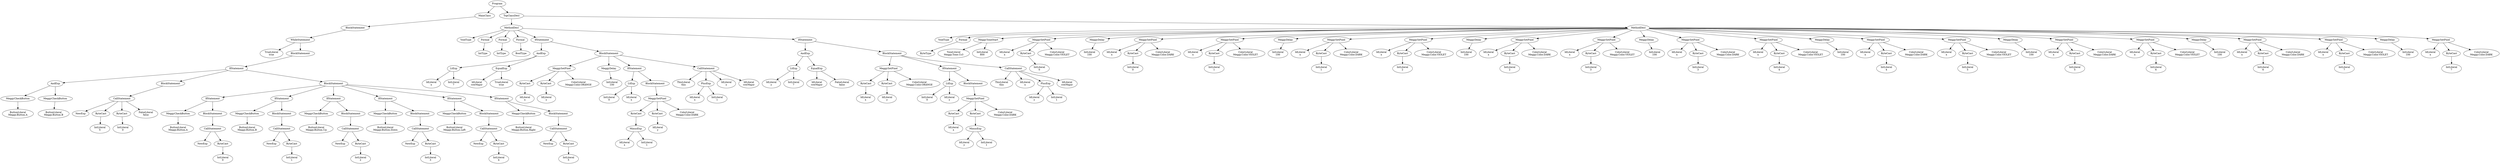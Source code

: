digraph ASTGraph {
0 [ label="Program" ];
1 [ label="MainClass" ];
0 -> 1
2 [ label="BlockStatement" ];
1 -> 2
3 [ label="WhileStatement" ];
2 -> 3
4 [ label="TrueLiteral\ntrue" ];
3 -> 4
5 [ label="BlockStatement" ];
3 -> 5
6 [ label="IfStatement" ];
5 -> 6
7 [ label="AndExp" ];
6 -> 7
8 [ label="MeggyCheckButton" ];
7 -> 8
9 [ label="ButtonLiteral\nMeggy.Button.A" ];
8 -> 9
10 [ label="MeggyCheckButton" ];
7 -> 10
11 [ label="ButtonLiteral\nMeggy.Button.B" ];
10 -> 11
12 [ label="BlockStatement" ];
6 -> 12
13 [ label="CallStatement" ];
12 -> 13
14 [ label="NewExp" ];
13 -> 14
15 [ label="ByteCast" ];
13 -> 15
16 [ label="IntLiteral\n5" ];
15 -> 16
17 [ label="ByteCast" ];
13 -> 17
18 [ label="IntLiteral\n0" ];
17 -> 18
19 [ label="FalseLiteral\nfalse" ];
13 -> 19
20 [ label="BlockStatement" ];
6 -> 20
21 [ label="IfStatement" ];
20 -> 21
22 [ label="MeggyCheckButton" ];
21 -> 22
23 [ label="ButtonLiteral\nMeggy.Button.A" ];
22 -> 23
24 [ label="BlockStatement" ];
21 -> 24
25 [ label="CallStatement" ];
24 -> 25
26 [ label="NewExp" ];
25 -> 26
27 [ label="ByteCast" ];
25 -> 27
28 [ label="IntLiteral\n0" ];
27 -> 28
29 [ label="IfStatement" ];
20 -> 29
30 [ label="MeggyCheckButton" ];
29 -> 30
31 [ label="ButtonLiteral\nMeggy.Button.B" ];
30 -> 31
32 [ label="BlockStatement" ];
29 -> 32
33 [ label="CallStatement" ];
32 -> 33
34 [ label="NewExp" ];
33 -> 34
35 [ label="ByteCast" ];
33 -> 35
36 [ label="IntLiteral\n1" ];
35 -> 36
37 [ label="IfStatement" ];
20 -> 37
38 [ label="MeggyCheckButton" ];
37 -> 38
39 [ label="ButtonLiteral\nMeggy.Button.Up" ];
38 -> 39
40 [ label="BlockStatement" ];
37 -> 40
41 [ label="CallStatement" ];
40 -> 41
42 [ label="NewExp" ];
41 -> 42
43 [ label="ByteCast" ];
41 -> 43
44 [ label="IntLiteral\n2" ];
43 -> 44
45 [ label="IfStatement" ];
20 -> 45
46 [ label="MeggyCheckButton" ];
45 -> 46
47 [ label="ButtonLiteral\nMeggy.Button.Down" ];
46 -> 47
48 [ label="BlockStatement" ];
45 -> 48
49 [ label="CallStatement" ];
48 -> 49
50 [ label="NewExp" ];
49 -> 50
51 [ label="ByteCast" ];
49 -> 51
52 [ label="IntLiteral\n3" ];
51 -> 52
53 [ label="IfStatement" ];
20 -> 53
54 [ label="MeggyCheckButton" ];
53 -> 54
55 [ label="ButtonLiteral\nMeggy.Button.Left" ];
54 -> 55
56 [ label="BlockStatement" ];
53 -> 56
57 [ label="CallStatement" ];
56 -> 57
58 [ label="NewExp" ];
57 -> 58
59 [ label="ByteCast" ];
57 -> 59
60 [ label="IntLiteral\n4" ];
59 -> 60
61 [ label="IfStatement" ];
20 -> 61
62 [ label="MeggyCheckButton" ];
61 -> 62
63 [ label="ButtonLiteral\nMeggy.Button.Right" ];
62 -> 63
64 [ label="BlockStatement" ];
61 -> 64
65 [ label="CallStatement" ];
64 -> 65
66 [ label="NewExp" ];
65 -> 66
67 [ label="ByteCast" ];
65 -> 67
68 [ label="IntLiteral\n5" ];
67 -> 68
69 [ label="TopClassDecl" ];
0 -> 69
70 [ label="MethodDecl" ];
69 -> 70
71 [ label="VoidType" ];
70 -> 71
72 [ label="Formal" ];
70 -> 72
73 [ label="IntType" ];
72 -> 73
74 [ label="Formal" ];
70 -> 74
75 [ label="IntType" ];
74 -> 75
76 [ label="Formal" ];
70 -> 76
77 [ label="BoolType" ];
76 -> 77
78 [ label="IfStatement" ];
70 -> 78
79 [ label="AndExp" ];
78 -> 79
80 [ label="LtExp" ];
79 -> 80
81 [ label="IdLiteral\nx" ];
80 -> 81
82 [ label="IntLiteral\n7" ];
80 -> 82
83 [ label="EqualExp" ];
79 -> 83
84 [ label="IdLiteral\nrowMajor" ];
83 -> 84
85 [ label="TrueLiteral\ntrue" ];
83 -> 85
86 [ label="BlockStatement" ];
78 -> 86
87 [ label="MeggySetPixel" ];
86 -> 87
88 [ label="ByteCast" ];
87 -> 88
89 [ label="IdLiteral\nx" ];
88 -> 89
90 [ label="ByteCast" ];
87 -> 90
91 [ label="IdLiteral\ny" ];
90 -> 91
92 [ label="ColorLiteral\nMeggy.Color.ORANGE" ];
87 -> 92
93 [ label="MeggyDelay" ];
86 -> 93
94 [ label="IntLiteral\n100" ];
93 -> 94
95 [ label="IfStatement" ];
86 -> 95
96 [ label="LtExp" ];
95 -> 96
97 [ label="IntLiteral\n0" ];
96 -> 97
98 [ label="IdLiteral\nx" ];
96 -> 98
99 [ label="BlockStatement" ];
95 -> 99
100 [ label="MeggySetPixel" ];
99 -> 100
101 [ label="ByteCast" ];
100 -> 101
102 [ label="MinusExp" ];
101 -> 102
103 [ label="IdLiteral\nx" ];
102 -> 103
104 [ label="IntLiteral\n1" ];
102 -> 104
105 [ label="ByteCast" ];
100 -> 105
106 [ label="IdLiteral\ny" ];
105 -> 106
107 [ label="ColorLiteral\nMeggy.Color.DARK" ];
100 -> 107
108 [ label="CallStatement" ];
86 -> 108
109 [ label="ThisLiteral\nthis" ];
108 -> 109
110 [ label="PlusExp" ];
108 -> 110
111 [ label="IdLiteral\nx" ];
110 -> 111
112 [ label="IntLiteral\n1" ];
110 -> 112
113 [ label="IdLiteral\ny" ];
108 -> 113
114 [ label="IdLiteral\nrowMajor" ];
108 -> 114
115 [ label="IfStatement" ];
70 -> 115
116 [ label="AndExp" ];
115 -> 116
117 [ label="LtExp" ];
116 -> 117
118 [ label="IdLiteral\ny" ];
117 -> 118
119 [ label="IntLiteral\n7" ];
117 -> 119
120 [ label="EqualExp" ];
116 -> 120
121 [ label="IdLiteral\nrowMajor" ];
120 -> 121
122 [ label="FalseLiteral\nfalse" ];
120 -> 122
123 [ label="BlockStatement" ];
115 -> 123
124 [ label="MeggySetPixel" ];
123 -> 124
125 [ label="ByteCast" ];
124 -> 125
126 [ label="IdLiteral\nx" ];
125 -> 126
127 [ label="ByteCast" ];
124 -> 127
128 [ label="IdLiteral\ny" ];
127 -> 128
129 [ label="ColorLiteral\nMeggy.Color.ORANGE" ];
124 -> 129
130 [ label="IfStatement" ];
123 -> 130
131 [ label="LtExp" ];
130 -> 131
132 [ label="IntLiteral\n0" ];
131 -> 132
133 [ label="IdLiteral\ny" ];
131 -> 133
134 [ label="BlockStatement" ];
130 -> 134
135 [ label="MeggySetPixel" ];
134 -> 135
136 [ label="ByteCast" ];
135 -> 136
137 [ label="IdLiteral\nx" ];
136 -> 137
138 [ label="ByteCast" ];
135 -> 138
139 [ label="MinusExp" ];
138 -> 139
140 [ label="IdLiteral\ny" ];
139 -> 140
141 [ label="IntLiteral\n1" ];
139 -> 141
142 [ label="ColorLiteral\nMeggy.Color.DARK" ];
135 -> 142
143 [ label="CallStatement" ];
123 -> 143
144 [ label="ThisLiteral\nthis" ];
143 -> 144
145 [ label="IdLiteral\nx" ];
143 -> 145
146 [ label="PlusExp" ];
143 -> 146
147 [ label="IdLiteral\ny" ];
146 -> 147
148 [ label="IntLiteral\n1" ];
146 -> 148
149 [ label="IdLiteral\nrowMajor" ];
143 -> 149
150 [ label="MethodDecl" ];
69 -> 150
151 [ label="VoidType" ];
150 -> 151
152 [ label="Formal" ];
150 -> 152
153 [ label="ByteType" ];
152 -> 153
154 [ label="MeggyToneStart" ];
150 -> 154
155 [ label="ToneLiteral\nMeggy.Tone.Cs3" ];
154 -> 155
156 [ label="IntLiteral\n800" ];
154 -> 156
157 [ label="MeggySetPixel" ];
150 -> 157
158 [ label="IdLiteral\nx" ];
157 -> 158
159 [ label="ByteCast" ];
157 -> 159
160 [ label="IntLiteral\n0" ];
159 -> 160
161 [ label="ColorLiteral\nMeggy.Color.VIOLET" ];
157 -> 161
162 [ label="MeggyDelay" ];
150 -> 162
163 [ label="IntLiteral\n100" ];
162 -> 163
164 [ label="MeggySetPixel" ];
150 -> 164
165 [ label="IdLiteral\nx" ];
164 -> 165
166 [ label="ByteCast" ];
164 -> 166
167 [ label="IntLiteral\n0" ];
166 -> 167
168 [ label="ColorLiteral\nMeggy.Color.DARK" ];
164 -> 168
169 [ label="MeggySetPixel" ];
150 -> 169
170 [ label="IdLiteral\nx" ];
169 -> 170
171 [ label="ByteCast" ];
169 -> 171
172 [ label="IntLiteral\n1" ];
171 -> 172
173 [ label="ColorLiteral\nMeggy.Color.VIOLET" ];
169 -> 173
174 [ label="MeggyDelay" ];
150 -> 174
175 [ label="IntLiteral\n100" ];
174 -> 175
176 [ label="MeggySetPixel" ];
150 -> 176
177 [ label="IdLiteral\nx" ];
176 -> 177
178 [ label="ByteCast" ];
176 -> 178
179 [ label="IntLiteral\n1" ];
178 -> 179
180 [ label="ColorLiteral\nMeggy.Color.DARK" ];
176 -> 180
181 [ label="MeggySetPixel" ];
150 -> 181
182 [ label="IdLiteral\nx" ];
181 -> 182
183 [ label="ByteCast" ];
181 -> 183
184 [ label="IntLiteral\n2" ];
183 -> 184
185 [ label="ColorLiteral\nMeggy.Color.VIOLET" ];
181 -> 185
186 [ label="MeggyDelay" ];
150 -> 186
187 [ label="IntLiteral\n100" ];
186 -> 187
188 [ label="MeggySetPixel" ];
150 -> 188
189 [ label="IdLiteral\nx" ];
188 -> 189
190 [ label="ByteCast" ];
188 -> 190
191 [ label="IntLiteral\n2" ];
190 -> 191
192 [ label="ColorLiteral\nMeggy.Color.DARK" ];
188 -> 192
193 [ label="MeggySetPixel" ];
150 -> 193
194 [ label="IdLiteral\nx" ];
193 -> 194
195 [ label="ByteCast" ];
193 -> 195
196 [ label="IntLiteral\n3" ];
195 -> 196
197 [ label="ColorLiteral\nMeggy.Color.VIOLET" ];
193 -> 197
198 [ label="MeggyDelay" ];
150 -> 198
199 [ label="IntLiteral\n100" ];
198 -> 199
200 [ label="MeggySetPixel" ];
150 -> 200
201 [ label="IdLiteral\nx" ];
200 -> 201
202 [ label="ByteCast" ];
200 -> 202
203 [ label="IntLiteral\n3" ];
202 -> 203
204 [ label="ColorLiteral\nMeggy.Color.DARK" ];
200 -> 204
205 [ label="MeggySetPixel" ];
150 -> 205
206 [ label="IdLiteral\nx" ];
205 -> 206
207 [ label="ByteCast" ];
205 -> 207
208 [ label="IntLiteral\n4" ];
207 -> 208
209 [ label="ColorLiteral\nMeggy.Color.VIOLET" ];
205 -> 209
210 [ label="MeggyDelay" ];
150 -> 210
211 [ label="IntLiteral\n100" ];
210 -> 211
212 [ label="MeggySetPixel" ];
150 -> 212
213 [ label="IdLiteral\nx" ];
212 -> 213
214 [ label="ByteCast" ];
212 -> 214
215 [ label="IntLiteral\n4" ];
214 -> 215
216 [ label="ColorLiteral\nMeggy.Color.DARK" ];
212 -> 216
217 [ label="MeggySetPixel" ];
150 -> 217
218 [ label="IdLiteral\nx" ];
217 -> 218
219 [ label="ByteCast" ];
217 -> 219
220 [ label="IntLiteral\n5" ];
219 -> 220
221 [ label="ColorLiteral\nMeggy.Color.VIOLET" ];
217 -> 221
222 [ label="MeggyDelay" ];
150 -> 222
223 [ label="IntLiteral\n100" ];
222 -> 223
224 [ label="MeggySetPixel" ];
150 -> 224
225 [ label="IdLiteral\nx" ];
224 -> 225
226 [ label="ByteCast" ];
224 -> 226
227 [ label="IntLiteral\n5" ];
226 -> 227
228 [ label="ColorLiteral\nMeggy.Color.DARK" ];
224 -> 228
229 [ label="MeggySetPixel" ];
150 -> 229
230 [ label="IdLiteral\nx" ];
229 -> 230
231 [ label="ByteCast" ];
229 -> 231
232 [ label="IntLiteral\n6" ];
231 -> 232
233 [ label="ColorLiteral\nMeggy.Color.VIOLET" ];
229 -> 233
234 [ label="MeggyDelay" ];
150 -> 234
235 [ label="IntLiteral\n100" ];
234 -> 235
236 [ label="MeggySetPixel" ];
150 -> 236
237 [ label="IdLiteral\nx" ];
236 -> 237
238 [ label="ByteCast" ];
236 -> 238
239 [ label="IntLiteral\n6" ];
238 -> 239
240 [ label="ColorLiteral\nMeggy.Color.DARK" ];
236 -> 240
241 [ label="MeggySetPixel" ];
150 -> 241
242 [ label="IdLiteral\nx" ];
241 -> 242
243 [ label="ByteCast" ];
241 -> 243
244 [ label="IntLiteral\n7" ];
243 -> 244
245 [ label="ColorLiteral\nMeggy.Color.VIOLET" ];
241 -> 245
246 [ label="MeggyDelay" ];
150 -> 246
247 [ label="IntLiteral\n100" ];
246 -> 247
248 [ label="MeggySetPixel" ];
150 -> 248
249 [ label="IdLiteral\nx" ];
248 -> 249
250 [ label="ByteCast" ];
248 -> 250
251 [ label="IntLiteral\n7" ];
250 -> 251
252 [ label="ColorLiteral\nMeggy.Color.DARK" ];
248 -> 252
}
